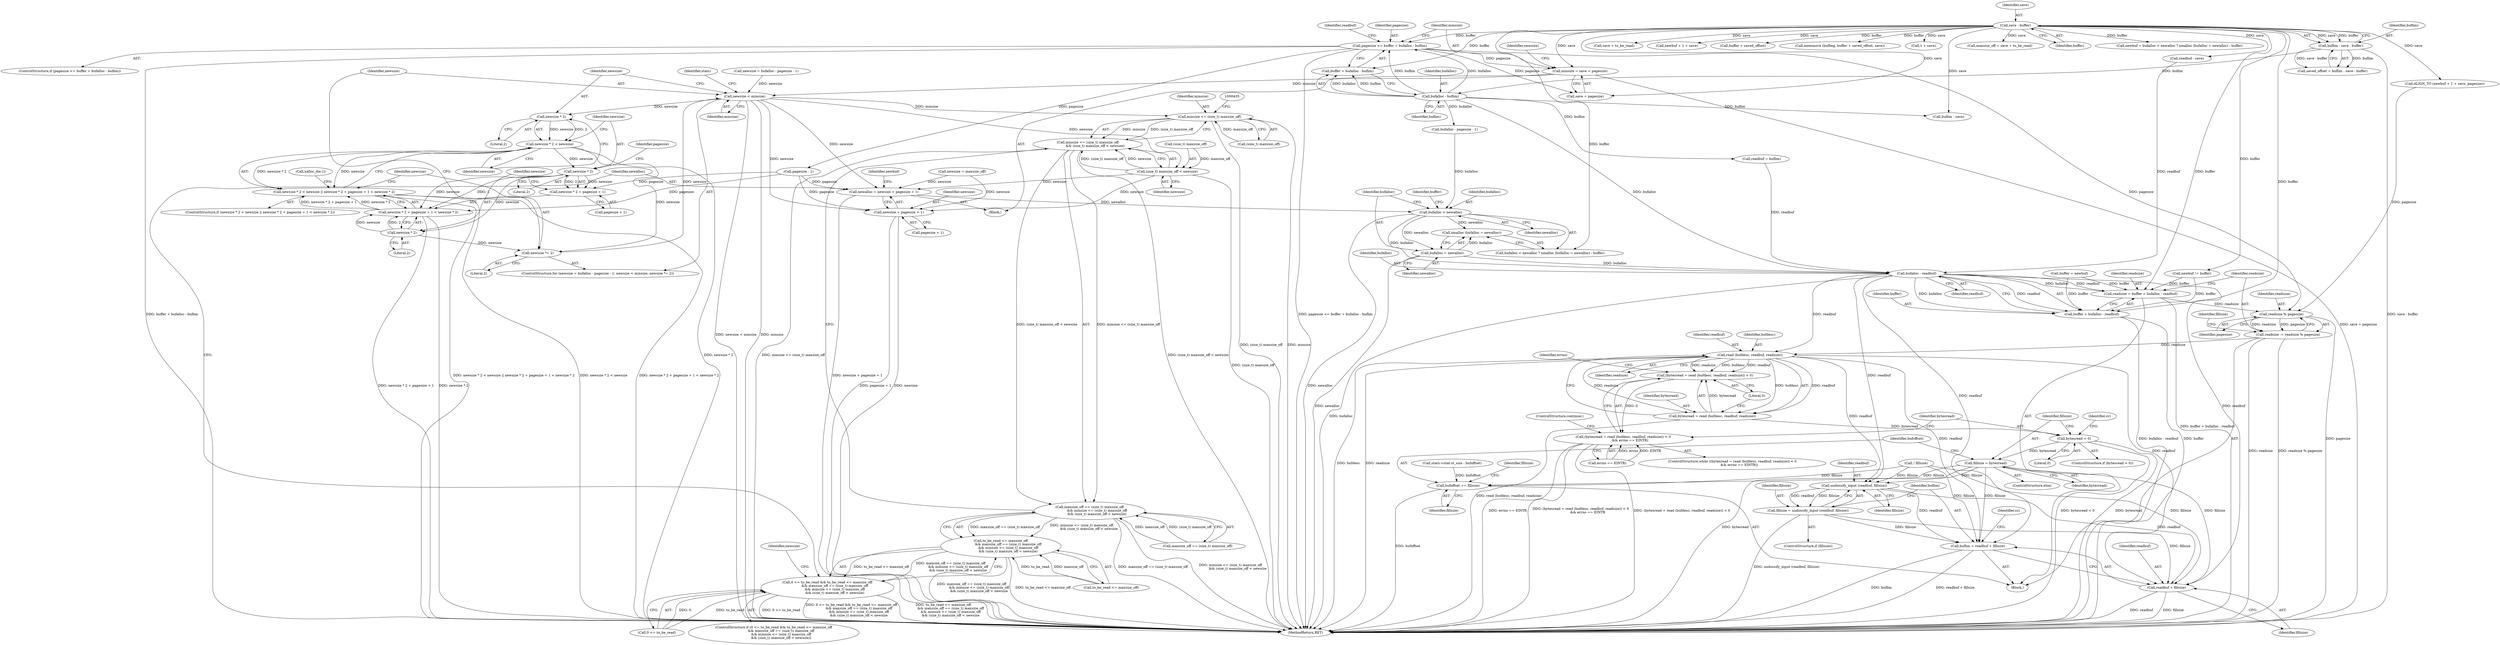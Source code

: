 digraph "0_savannah_8fcf61523644df42e1905c81bed26838e0b04f91@integer" {
"1000347" [label="(Call,minsize = save + pagesize)"];
"1000324" [label="(Call,save - buffer)"];
"1000328" [label="(Call,pagesize <= buffer + bufalloc - buflim)"];
"1000332" [label="(Call,bufalloc - buflim)"];
"1000322" [label="(Call,buflim - save - buffer)"];
"1000363" [label="(Call,newsize < minsize)"];
"1000372" [label="(Call,newsize * 2)"];
"1000371" [label="(Call,newsize * 2 < newsize)"];
"1000366" [label="(Call,newsize *= 2)"];
"1000370" [label="(Call,newsize * 2 < newsize || newsize * 2 + pagesize + 1 < newsize * 2)"];
"1000378" [label="(Call,newsize * 2)"];
"1000376" [label="(Call,newsize * 2 + pagesize + 1 < newsize * 2)"];
"1000377" [label="(Call,newsize * 2 + pagesize + 1)"];
"1000384" [label="(Call,newsize * 2)"];
"1000428" [label="(Call,minsize <= (size_t) maxsize_off)"];
"1000427" [label="(Call,minsize <= (size_t) maxsize_off\n              && (size_t) maxsize_off < newsize)"];
"1000421" [label="(Call,maxsize_off == (size_t) maxsize_off\n              && minsize <= (size_t) maxsize_off\n              && (size_t) maxsize_off < newsize)"];
"1000417" [label="(Call,to_be_read <= maxsize_off\n              && maxsize_off == (size_t) maxsize_off\n              && minsize <= (size_t) maxsize_off\n              && (size_t) maxsize_off < newsize)"];
"1000413" [label="(Call,0 <= to_be_read && to_be_read <= maxsize_off\n              && maxsize_off == (size_t) maxsize_off\n              && minsize <= (size_t) maxsize_off\n              && (size_t) maxsize_off < newsize)"];
"1000433" [label="(Call,(size_t) maxsize_off < newsize)"];
"1000441" [label="(Call,newalloc = newsize + pagesize + 1)"];
"1000451" [label="(Call,bufalloc < newalloc)"];
"1000454" [label="(Call,xmalloc (bufalloc = newalloc))"];
"1000455" [label="(Call,bufalloc = newalloc)"];
"1000499" [label="(Call,bufalloc - readbuf)"];
"1000495" [label="(Call,readsize = buffer + bufalloc - readbuf)"];
"1000504" [label="(Call,readsize % pagesize)"];
"1000502" [label="(Call,readsize -= readsize % pagesize)"];
"1000517" [label="(Call,read (bufdesc, readbuf, readsize))"];
"1000514" [label="(Call,(bytesread = read (bufdesc, readbuf, readsize)) < 0)"];
"1000513" [label="(Call,(bytesread = read (bufdesc, readbuf, readsize)) < 0\n             && errno == EINTR)"];
"1000515" [label="(Call,bytesread = read (bufdesc, readbuf, readsize))"];
"1000527" [label="(Call,bytesread < 0)"];
"1000534" [label="(Call,fillsize = bytesread)"];
"1000537" [label="(Call,bufoffset += fillsize)"];
"1000544" [label="(Call,undossify_input (readbuf, fillsize))"];
"1000542" [label="(Call,fillsize = undossify_input (readbuf, fillsize))"];
"1000547" [label="(Call,buflim = readbuf + fillsize)"];
"1000549" [label="(Call,readbuf + fillsize)"];
"1000497" [label="(Call,buffer + bufalloc - readbuf)"];
"1000443" [label="(Call,newsize + pagesize + 1)"];
"1000334" [label="(Identifier,buflim)"];
"1000381" [label="(Call,pagesize + 1)"];
"1000500" [label="(Identifier,bufalloc)"];
"1000449" [label="(Identifier,newbuf)"];
"1000409" [label="(Call,save + to_be_read)"];
"1000363" [label="(Call,newsize < minsize)"];
"1000452" [label="(Identifier,bufalloc)"];
"1000330" [label="(Call,buffer + bufalloc - buflim)"];
"1000549" [label="(Call,readbuf + fillsize)"];
"1000462" [label="(Call,newbuf + 1 + save)"];
"1000386" [label="(Literal,2)"];
"1000456" [label="(Identifier,bufalloc)"];
"1000497" [label="(Call,buffer + bufalloc - readbuf)"];
"1000422" [label="(Call,maxsize_off == (size_t) maxsize_off)"];
"1000541" [label="(Identifier,fillsize)"];
"1000370" [label="(Call,newsize * 2 < newsize || newsize * 2 + pagesize + 1 < newsize * 2)"];
"1000439" [label="(Identifier,newsize)"];
"1000458" [label="(Identifier,buffer)"];
"1000513" [label="(Call,(bytesread = read (bufdesc, readbuf, readsize)) < 0\n             && errno == EINTR)"];
"1000378" [label="(Call,newsize * 2)"];
"1000546" [label="(Identifier,fillsize)"];
"1000413" [label="(Call,0 <= to_be_read && to_be_read <= maxsize_off\n              && maxsize_off == (size_t) maxsize_off\n              && minsize <= (size_t) maxsize_off\n              && (size_t) maxsize_off < newsize)"];
"1000486" [label="(Call,newbuf != buffer)"];
"1000364" [label="(Identifier,newsize)"];
"1000427" [label="(Call,minsize <= (size_t) maxsize_off\n              && (size_t) maxsize_off < newsize)"];
"1000345" [label="(Block,)"];
"1000328" [label="(Call,pagesize <= buffer + bufalloc - buflim)"];
"1000544" [label="(Call,undossify_input (readbuf, fillsize))"];
"1000392" [label="(Identifier,stats)"];
"1000551" [label="(Identifier,fillsize)"];
"1000543" [label="(Identifier,fillsize)"];
"1000455" [label="(Call,bufalloc = newalloc)"];
"1000519" [label="(Identifier,readbuf)"];
"1000502" [label="(Call,readsize -= readsize % pagesize)"];
"1000385" [label="(Identifier,newsize)"];
"1000515" [label="(Call,bytesread = read (bufdesc, readbuf, readsize))"];
"1000514" [label="(Call,(bytesread = read (bufdesc, readbuf, readsize)) < 0)"];
"1000320" [label="(Call,saved_offset = buflim - save - buffer)"];
"1000445" [label="(Call,pagesize + 1)"];
"1000516" [label="(Identifier,bytesread)"];
"1000417" [label="(Call,to_be_read <= maxsize_off\n              && maxsize_off == (size_t) maxsize_off\n              && minsize <= (size_t) maxsize_off\n              && (size_t) maxsize_off < newsize)"];
"1000375" [label="(Identifier,newsize)"];
"1000325" [label="(Identifier,save)"];
"1000520" [label="(Identifier,readsize)"];
"1000538" [label="(Identifier,bufoffset)"];
"1001408" [label="(MethodReturn,RET)"];
"1000512" [label="(ControlStructure,while ((bytesread = read (bufdesc, readbuf, readsize)) < 0\n             && errno == EINTR))"];
"1000475" [label="(Call,buffer + saved_offset)"];
"1000442" [label="(Identifier,newalloc)"];
"1000366" [label="(Call,newsize *= 2)"];
"1000376" [label="(Call,newsize * 2 + pagesize + 1 < newsize * 2)"];
"1000470" [label="(Call,readbuf - save)"];
"1000450" [label="(Call,bufalloc < newalloc ? xmalloc (bufalloc = newalloc) : buffer)"];
"1000473" [label="(Call,memmove (bufbeg, buffer + saved_offset, save))"];
"1000542" [label="(Call,fillsize = undossify_input (readbuf, fillsize))"];
"1000324" [label="(Call,save - buffer)"];
"1000341" [label="(Call,buflim - save)"];
"1000430" [label="(Call,(size_t) maxsize_off)"];
"1000536" [label="(Identifier,bytesread)"];
"1000501" [label="(Identifier,readbuf)"];
"1000499" [label="(Call,bufalloc - readbuf)"];
"1000503" [label="(Identifier,readsize)"];
"1000550" [label="(Identifier,readbuf)"];
"1000327" [label="(ControlStructure,if (pagesize <= buffer + bufalloc - buflim))"];
"1000337" [label="(Identifier,readbuf)"];
"1000336" [label="(Call,readbuf = buflim)"];
"1000365" [label="(Identifier,minsize)"];
"1000438" [label="(Call,newsize = maxsize_off)"];
"1000373" [label="(Identifier,newsize)"];
"1000457" [label="(Identifier,newalloc)"];
"1000323" [label="(Identifier,buflim)"];
"1000553" [label="(Identifier,cc)"];
"1000537" [label="(Call,bufoffset += fillsize)"];
"1000443" [label="(Call,newsize + pagesize + 1)"];
"1000412" [label="(ControlStructure,if (0 <= to_be_read && to_be_read <= maxsize_off\n              && maxsize_off == (size_t) maxsize_off\n              && minsize <= (size_t) maxsize_off\n              && (size_t) maxsize_off < newsize))"];
"1000504" [label="(Call,readsize % pagesize)"];
"1000387" [label="(Call,xalloc_die ())"];
"1000539" [label="(Identifier,fillsize)"];
"1000545" [label="(Identifier,readbuf)"];
"1000374" [label="(Literal,2)"];
"1000308" [label="(Block,)"];
"1000464" [label="(Call,1 + save)"];
"1000421" [label="(Call,maxsize_off == (size_t) maxsize_off\n              && minsize <= (size_t) maxsize_off\n              && (size_t) maxsize_off < newsize)"];
"1000347" [label="(Call,minsize = save + pagesize)"];
"1000349" [label="(Call,save + pagesize)"];
"1000357" [label="(Identifier,newsize)"];
"1000356" [label="(Call,newsize = bufalloc - pagesize - 1)"];
"1000496" [label="(Identifier,readsize)"];
"1000522" [label="(Call,errno == EINTR)"];
"1000382" [label="(Identifier,pagesize)"];
"1000495" [label="(Call,readsize = buffer + bufalloc - readbuf)"];
"1000498" [label="(Identifier,buffer)"];
"1000407" [label="(Call,maxsize_off = save + to_be_read)"];
"1000371" [label="(Call,newsize * 2 < newsize)"];
"1000367" [label="(Identifier,newsize)"];
"1000492" [label="(Call,buffer = newbuf)"];
"1000326" [label="(Identifier,buffer)"];
"1000547" [label="(Call,buflim = readbuf + fillsize)"];
"1000414" [label="(Call,0 <= to_be_read)"];
"1000433" [label="(Call,(size_t) maxsize_off < newsize)"];
"1000333" [label="(Identifier,bufalloc)"];
"1000329" [label="(Identifier,pagesize)"];
"1000437" [label="(Identifier,newsize)"];
"1000360" [label="(Call,pagesize - 1)"];
"1000509" [label="(Identifier,fillsize)"];
"1000548" [label="(Identifier,buflim)"];
"1000380" [label="(Literal,2)"];
"1000451" [label="(Call,bufalloc < newalloc)"];
"1000454" [label="(Call,xmalloc (bufalloc = newalloc))"];
"1000506" [label="(Identifier,pagesize)"];
"1000428" [label="(Call,minsize <= (size_t) maxsize_off)"];
"1000529" [label="(Literal,0)"];
"1000533" [label="(ControlStructure,else)"];
"1000372" [label="(Call,newsize * 2)"];
"1000399" [label="(Call,stats->stat.st_size - bufoffset)"];
"1000531" [label="(Identifier,cc)"];
"1000384" [label="(Call,newsize * 2)"];
"1000369" [label="(ControlStructure,if (newsize * 2 < newsize || newsize * 2 + pagesize + 1 < newsize * 2))"];
"1000526" [label="(ControlStructure,if (bytesread < 0))"];
"1000534" [label="(Call,fillsize = bytesread)"];
"1000348" [label="(Identifier,minsize)"];
"1000528" [label="(Identifier,bytesread)"];
"1000332" [label="(Call,bufalloc - buflim)"];
"1000508" [label="(Call,! fillsize)"];
"1000527" [label="(Call,bytesread < 0)"];
"1000525" [label="(ControlStructure,continue;)"];
"1000355" [label="(ControlStructure,for (newsize = bufalloc - pagesize - 1; newsize < minsize; newsize *= 2))"];
"1000517" [label="(Call,read (bufdesc, readbuf, readsize))"];
"1000377" [label="(Call,newsize * 2 + pagesize + 1)"];
"1000523" [label="(Identifier,errno)"];
"1000429" [label="(Identifier,minsize)"];
"1000448" [label="(Call,newbuf = bufalloc < newalloc ? xmalloc (bufalloc = newalloc) : buffer)"];
"1000540" [label="(ControlStructure,if (fillsize))"];
"1000461" [label="(Call,ALIGN_TO (newbuf + 1 + save, pagesize))"];
"1000521" [label="(Literal,0)"];
"1000535" [label="(Identifier,fillsize)"];
"1000453" [label="(Identifier,newalloc)"];
"1000322" [label="(Call,buflim - save - buffer)"];
"1000505" [label="(Identifier,readsize)"];
"1000444" [label="(Identifier,newsize)"];
"1000434" [label="(Call,(size_t) maxsize_off)"];
"1000379" [label="(Identifier,newsize)"];
"1000418" [label="(Call,to_be_read <= maxsize_off)"];
"1000368" [label="(Literal,2)"];
"1000358" [label="(Call,bufalloc - pagesize - 1)"];
"1000441" [label="(Call,newalloc = newsize + pagesize + 1)"];
"1000518" [label="(Identifier,bufdesc)"];
"1000347" -> "1000345"  [label="AST: "];
"1000347" -> "1000349"  [label="CFG: "];
"1000348" -> "1000347"  [label="AST: "];
"1000349" -> "1000347"  [label="AST: "];
"1000357" -> "1000347"  [label="CFG: "];
"1000347" -> "1001408"  [label="DDG: save + pagesize"];
"1000324" -> "1000347"  [label="DDG: save"];
"1000328" -> "1000347"  [label="DDG: pagesize"];
"1000347" -> "1000363"  [label="DDG: minsize"];
"1000324" -> "1000322"  [label="AST: "];
"1000324" -> "1000326"  [label="CFG: "];
"1000325" -> "1000324"  [label="AST: "];
"1000326" -> "1000324"  [label="AST: "];
"1000322" -> "1000324"  [label="CFG: "];
"1000324" -> "1000322"  [label="DDG: save"];
"1000324" -> "1000322"  [label="DDG: buffer"];
"1000324" -> "1000328"  [label="DDG: buffer"];
"1000324" -> "1000330"  [label="DDG: buffer"];
"1000324" -> "1000341"  [label="DDG: save"];
"1000324" -> "1000349"  [label="DDG: save"];
"1000324" -> "1000407"  [label="DDG: save"];
"1000324" -> "1000409"  [label="DDG: save"];
"1000324" -> "1000448"  [label="DDG: buffer"];
"1000324" -> "1000450"  [label="DDG: buffer"];
"1000324" -> "1000461"  [label="DDG: save"];
"1000324" -> "1000462"  [label="DDG: save"];
"1000324" -> "1000464"  [label="DDG: save"];
"1000324" -> "1000470"  [label="DDG: save"];
"1000324" -> "1000473"  [label="DDG: buffer"];
"1000324" -> "1000475"  [label="DDG: buffer"];
"1000324" -> "1000486"  [label="DDG: buffer"];
"1000324" -> "1000495"  [label="DDG: buffer"];
"1000324" -> "1000497"  [label="DDG: buffer"];
"1000328" -> "1000327"  [label="AST: "];
"1000328" -> "1000330"  [label="CFG: "];
"1000329" -> "1000328"  [label="AST: "];
"1000330" -> "1000328"  [label="AST: "];
"1000337" -> "1000328"  [label="CFG: "];
"1000348" -> "1000328"  [label="CFG: "];
"1000328" -> "1001408"  [label="DDG: pagesize <= buffer + bufalloc - buflim"];
"1000328" -> "1001408"  [label="DDG: buffer + bufalloc - buflim"];
"1000332" -> "1000328"  [label="DDG: bufalloc"];
"1000332" -> "1000328"  [label="DDG: buflim"];
"1000328" -> "1000349"  [label="DDG: pagesize"];
"1000328" -> "1000360"  [label="DDG: pagesize"];
"1000328" -> "1000504"  [label="DDG: pagesize"];
"1000332" -> "1000330"  [label="AST: "];
"1000332" -> "1000334"  [label="CFG: "];
"1000333" -> "1000332"  [label="AST: "];
"1000334" -> "1000332"  [label="AST: "];
"1000330" -> "1000332"  [label="CFG: "];
"1000332" -> "1000330"  [label="DDG: bufalloc"];
"1000332" -> "1000330"  [label="DDG: buflim"];
"1000322" -> "1000332"  [label="DDG: buflim"];
"1000332" -> "1000336"  [label="DDG: buflim"];
"1000332" -> "1000341"  [label="DDG: buflim"];
"1000332" -> "1000358"  [label="DDG: bufalloc"];
"1000332" -> "1000499"  [label="DDG: bufalloc"];
"1000322" -> "1000320"  [label="AST: "];
"1000323" -> "1000322"  [label="AST: "];
"1000320" -> "1000322"  [label="CFG: "];
"1000322" -> "1001408"  [label="DDG: save - buffer"];
"1000322" -> "1000320"  [label="DDG: buflim"];
"1000322" -> "1000320"  [label="DDG: save - buffer"];
"1000363" -> "1000355"  [label="AST: "];
"1000363" -> "1000365"  [label="CFG: "];
"1000364" -> "1000363"  [label="AST: "];
"1000365" -> "1000363"  [label="AST: "];
"1000373" -> "1000363"  [label="CFG: "];
"1000392" -> "1000363"  [label="CFG: "];
"1000363" -> "1001408"  [label="DDG: minsize"];
"1000363" -> "1001408"  [label="DDG: newsize < minsize"];
"1000356" -> "1000363"  [label="DDG: newsize"];
"1000366" -> "1000363"  [label="DDG: newsize"];
"1000363" -> "1000372"  [label="DDG: newsize"];
"1000363" -> "1000428"  [label="DDG: minsize"];
"1000363" -> "1000433"  [label="DDG: newsize"];
"1000363" -> "1000441"  [label="DDG: newsize"];
"1000363" -> "1000443"  [label="DDG: newsize"];
"1000372" -> "1000371"  [label="AST: "];
"1000372" -> "1000374"  [label="CFG: "];
"1000373" -> "1000372"  [label="AST: "];
"1000374" -> "1000372"  [label="AST: "];
"1000375" -> "1000372"  [label="CFG: "];
"1000372" -> "1000371"  [label="DDG: newsize"];
"1000372" -> "1000371"  [label="DDG: 2"];
"1000371" -> "1000370"  [label="AST: "];
"1000371" -> "1000375"  [label="CFG: "];
"1000375" -> "1000371"  [label="AST: "];
"1000379" -> "1000371"  [label="CFG: "];
"1000370" -> "1000371"  [label="CFG: "];
"1000371" -> "1001408"  [label="DDG: newsize * 2"];
"1000371" -> "1000366"  [label="DDG: newsize"];
"1000371" -> "1000370"  [label="DDG: newsize * 2"];
"1000371" -> "1000370"  [label="DDG: newsize"];
"1000371" -> "1000378"  [label="DDG: newsize"];
"1000366" -> "1000355"  [label="AST: "];
"1000366" -> "1000368"  [label="CFG: "];
"1000367" -> "1000366"  [label="AST: "];
"1000368" -> "1000366"  [label="AST: "];
"1000364" -> "1000366"  [label="CFG: "];
"1000384" -> "1000366"  [label="DDG: newsize"];
"1000370" -> "1000369"  [label="AST: "];
"1000370" -> "1000376"  [label="CFG: "];
"1000376" -> "1000370"  [label="AST: "];
"1000387" -> "1000370"  [label="CFG: "];
"1000367" -> "1000370"  [label="CFG: "];
"1000370" -> "1001408"  [label="DDG: newsize * 2 + pagesize + 1 < newsize * 2"];
"1000370" -> "1001408"  [label="DDG: newsize * 2 < newsize || newsize * 2 + pagesize + 1 < newsize * 2"];
"1000370" -> "1001408"  [label="DDG: newsize * 2 < newsize"];
"1000376" -> "1000370"  [label="DDG: newsize * 2 + pagesize + 1"];
"1000376" -> "1000370"  [label="DDG: newsize * 2"];
"1000378" -> "1000377"  [label="AST: "];
"1000378" -> "1000380"  [label="CFG: "];
"1000379" -> "1000378"  [label="AST: "];
"1000380" -> "1000378"  [label="AST: "];
"1000382" -> "1000378"  [label="CFG: "];
"1000378" -> "1000376"  [label="DDG: newsize"];
"1000378" -> "1000376"  [label="DDG: 2"];
"1000378" -> "1000377"  [label="DDG: newsize"];
"1000378" -> "1000377"  [label="DDG: 2"];
"1000378" -> "1000384"  [label="DDG: newsize"];
"1000376" -> "1000384"  [label="CFG: "];
"1000377" -> "1000376"  [label="AST: "];
"1000384" -> "1000376"  [label="AST: "];
"1000376" -> "1001408"  [label="DDG: newsize * 2 + pagesize + 1"];
"1000376" -> "1001408"  [label="DDG: newsize * 2"];
"1000360" -> "1000376"  [label="DDG: pagesize"];
"1000384" -> "1000376"  [label="DDG: newsize"];
"1000384" -> "1000376"  [label="DDG: 2"];
"1000377" -> "1000381"  [label="CFG: "];
"1000381" -> "1000377"  [label="AST: "];
"1000385" -> "1000377"  [label="CFG: "];
"1000360" -> "1000377"  [label="DDG: pagesize"];
"1000384" -> "1000386"  [label="CFG: "];
"1000385" -> "1000384"  [label="AST: "];
"1000386" -> "1000384"  [label="AST: "];
"1000428" -> "1000427"  [label="AST: "];
"1000428" -> "1000430"  [label="CFG: "];
"1000429" -> "1000428"  [label="AST: "];
"1000430" -> "1000428"  [label="AST: "];
"1000435" -> "1000428"  [label="CFG: "];
"1000427" -> "1000428"  [label="CFG: "];
"1000428" -> "1001408"  [label="DDG: (size_t) maxsize_off"];
"1000428" -> "1001408"  [label="DDG: minsize"];
"1000428" -> "1000427"  [label="DDG: minsize"];
"1000428" -> "1000427"  [label="DDG: (size_t) maxsize_off"];
"1000430" -> "1000428"  [label="DDG: maxsize_off"];
"1000427" -> "1000421"  [label="AST: "];
"1000427" -> "1000433"  [label="CFG: "];
"1000433" -> "1000427"  [label="AST: "];
"1000421" -> "1000427"  [label="CFG: "];
"1000427" -> "1001408"  [label="DDG: minsize <= (size_t) maxsize_off"];
"1000427" -> "1001408"  [label="DDG: (size_t) maxsize_off < newsize"];
"1000427" -> "1000421"  [label="DDG: minsize <= (size_t) maxsize_off"];
"1000427" -> "1000421"  [label="DDG: (size_t) maxsize_off < newsize"];
"1000433" -> "1000427"  [label="DDG: (size_t) maxsize_off"];
"1000433" -> "1000427"  [label="DDG: newsize"];
"1000421" -> "1000417"  [label="AST: "];
"1000421" -> "1000422"  [label="CFG: "];
"1000422" -> "1000421"  [label="AST: "];
"1000417" -> "1000421"  [label="CFG: "];
"1000421" -> "1001408"  [label="DDG: minsize <= (size_t) maxsize_off\n              && (size_t) maxsize_off < newsize"];
"1000421" -> "1001408"  [label="DDG: maxsize_off == (size_t) maxsize_off"];
"1000421" -> "1000417"  [label="DDG: maxsize_off == (size_t) maxsize_off"];
"1000421" -> "1000417"  [label="DDG: minsize <= (size_t) maxsize_off\n              && (size_t) maxsize_off < newsize"];
"1000422" -> "1000421"  [label="DDG: maxsize_off"];
"1000422" -> "1000421"  [label="DDG: (size_t) maxsize_off"];
"1000417" -> "1000413"  [label="AST: "];
"1000417" -> "1000418"  [label="CFG: "];
"1000418" -> "1000417"  [label="AST: "];
"1000413" -> "1000417"  [label="CFG: "];
"1000417" -> "1001408"  [label="DDG: to_be_read <= maxsize_off"];
"1000417" -> "1001408"  [label="DDG: maxsize_off == (size_t) maxsize_off\n              && minsize <= (size_t) maxsize_off\n              && (size_t) maxsize_off < newsize"];
"1000417" -> "1000413"  [label="DDG: to_be_read <= maxsize_off"];
"1000417" -> "1000413"  [label="DDG: maxsize_off == (size_t) maxsize_off\n              && minsize <= (size_t) maxsize_off\n              && (size_t) maxsize_off < newsize"];
"1000418" -> "1000417"  [label="DDG: to_be_read"];
"1000418" -> "1000417"  [label="DDG: maxsize_off"];
"1000413" -> "1000412"  [label="AST: "];
"1000413" -> "1000414"  [label="CFG: "];
"1000414" -> "1000413"  [label="AST: "];
"1000439" -> "1000413"  [label="CFG: "];
"1000442" -> "1000413"  [label="CFG: "];
"1000413" -> "1001408"  [label="DDG: 0 <= to_be_read"];
"1000413" -> "1001408"  [label="DDG: 0 <= to_be_read && to_be_read <= maxsize_off\n              && maxsize_off == (size_t) maxsize_off\n              && minsize <= (size_t) maxsize_off\n              && (size_t) maxsize_off < newsize"];
"1000413" -> "1001408"  [label="DDG: to_be_read <= maxsize_off\n              && maxsize_off == (size_t) maxsize_off\n              && minsize <= (size_t) maxsize_off\n              && (size_t) maxsize_off < newsize"];
"1000414" -> "1000413"  [label="DDG: 0"];
"1000414" -> "1000413"  [label="DDG: to_be_read"];
"1000433" -> "1000437"  [label="CFG: "];
"1000434" -> "1000433"  [label="AST: "];
"1000437" -> "1000433"  [label="AST: "];
"1000433" -> "1001408"  [label="DDG: (size_t) maxsize_off"];
"1000434" -> "1000433"  [label="DDG: maxsize_off"];
"1000433" -> "1000441"  [label="DDG: newsize"];
"1000433" -> "1000443"  [label="DDG: newsize"];
"1000441" -> "1000345"  [label="AST: "];
"1000441" -> "1000443"  [label="CFG: "];
"1000442" -> "1000441"  [label="AST: "];
"1000443" -> "1000441"  [label="AST: "];
"1000449" -> "1000441"  [label="CFG: "];
"1000441" -> "1001408"  [label="DDG: newsize + pagesize + 1"];
"1000438" -> "1000441"  [label="DDG: newsize"];
"1000360" -> "1000441"  [label="DDG: pagesize"];
"1000441" -> "1000451"  [label="DDG: newalloc"];
"1000451" -> "1000450"  [label="AST: "];
"1000451" -> "1000453"  [label="CFG: "];
"1000452" -> "1000451"  [label="AST: "];
"1000453" -> "1000451"  [label="AST: "];
"1000456" -> "1000451"  [label="CFG: "];
"1000458" -> "1000451"  [label="CFG: "];
"1000451" -> "1001408"  [label="DDG: newalloc"];
"1000358" -> "1000451"  [label="DDG: bufalloc"];
"1000451" -> "1000454"  [label="DDG: newalloc"];
"1000451" -> "1000455"  [label="DDG: newalloc"];
"1000451" -> "1000499"  [label="DDG: bufalloc"];
"1000454" -> "1000450"  [label="AST: "];
"1000454" -> "1000455"  [label="CFG: "];
"1000455" -> "1000454"  [label="AST: "];
"1000450" -> "1000454"  [label="CFG: "];
"1000455" -> "1000454"  [label="DDG: bufalloc"];
"1000455" -> "1000457"  [label="CFG: "];
"1000456" -> "1000455"  [label="AST: "];
"1000457" -> "1000455"  [label="AST: "];
"1000455" -> "1001408"  [label="DDG: newalloc"];
"1000455" -> "1000499"  [label="DDG: bufalloc"];
"1000499" -> "1000497"  [label="AST: "];
"1000499" -> "1000501"  [label="CFG: "];
"1000500" -> "1000499"  [label="AST: "];
"1000501" -> "1000499"  [label="AST: "];
"1000497" -> "1000499"  [label="CFG: "];
"1000499" -> "1001408"  [label="DDG: bufalloc"];
"1000499" -> "1000495"  [label="DDG: bufalloc"];
"1000499" -> "1000495"  [label="DDG: readbuf"];
"1000499" -> "1000497"  [label="DDG: bufalloc"];
"1000499" -> "1000497"  [label="DDG: readbuf"];
"1000470" -> "1000499"  [label="DDG: readbuf"];
"1000336" -> "1000499"  [label="DDG: readbuf"];
"1000499" -> "1000517"  [label="DDG: readbuf"];
"1000499" -> "1000544"  [label="DDG: readbuf"];
"1000499" -> "1000547"  [label="DDG: readbuf"];
"1000499" -> "1000549"  [label="DDG: readbuf"];
"1000495" -> "1000308"  [label="AST: "];
"1000495" -> "1000497"  [label="CFG: "];
"1000496" -> "1000495"  [label="AST: "];
"1000497" -> "1000495"  [label="AST: "];
"1000503" -> "1000495"  [label="CFG: "];
"1000495" -> "1001408"  [label="DDG: buffer + bufalloc - readbuf"];
"1000486" -> "1000495"  [label="DDG: buffer"];
"1000492" -> "1000495"  [label="DDG: buffer"];
"1000495" -> "1000504"  [label="DDG: readsize"];
"1000504" -> "1000502"  [label="AST: "];
"1000504" -> "1000506"  [label="CFG: "];
"1000505" -> "1000504"  [label="AST: "];
"1000506" -> "1000504"  [label="AST: "];
"1000502" -> "1000504"  [label="CFG: "];
"1000504" -> "1001408"  [label="DDG: pagesize"];
"1000504" -> "1000502"  [label="DDG: readsize"];
"1000504" -> "1000502"  [label="DDG: pagesize"];
"1000461" -> "1000504"  [label="DDG: pagesize"];
"1000502" -> "1000308"  [label="AST: "];
"1000503" -> "1000502"  [label="AST: "];
"1000509" -> "1000502"  [label="CFG: "];
"1000502" -> "1001408"  [label="DDG: readsize"];
"1000502" -> "1001408"  [label="DDG: readsize % pagesize"];
"1000502" -> "1000517"  [label="DDG: readsize"];
"1000517" -> "1000515"  [label="AST: "];
"1000517" -> "1000520"  [label="CFG: "];
"1000518" -> "1000517"  [label="AST: "];
"1000519" -> "1000517"  [label="AST: "];
"1000520" -> "1000517"  [label="AST: "];
"1000515" -> "1000517"  [label="CFG: "];
"1000517" -> "1001408"  [label="DDG: readsize"];
"1000517" -> "1001408"  [label="DDG: bufdesc"];
"1000517" -> "1000514"  [label="DDG: bufdesc"];
"1000517" -> "1000514"  [label="DDG: readbuf"];
"1000517" -> "1000514"  [label="DDG: readsize"];
"1000517" -> "1000515"  [label="DDG: bufdesc"];
"1000517" -> "1000515"  [label="DDG: readbuf"];
"1000517" -> "1000515"  [label="DDG: readsize"];
"1000517" -> "1000544"  [label="DDG: readbuf"];
"1000517" -> "1000547"  [label="DDG: readbuf"];
"1000517" -> "1000549"  [label="DDG: readbuf"];
"1000514" -> "1000513"  [label="AST: "];
"1000514" -> "1000521"  [label="CFG: "];
"1000515" -> "1000514"  [label="AST: "];
"1000521" -> "1000514"  [label="AST: "];
"1000523" -> "1000514"  [label="CFG: "];
"1000513" -> "1000514"  [label="CFG: "];
"1000514" -> "1000513"  [label="DDG: 0"];
"1000515" -> "1000514"  [label="DDG: bytesread"];
"1000513" -> "1000512"  [label="AST: "];
"1000513" -> "1000522"  [label="CFG: "];
"1000522" -> "1000513"  [label="AST: "];
"1000525" -> "1000513"  [label="CFG: "];
"1000528" -> "1000513"  [label="CFG: "];
"1000513" -> "1001408"  [label="DDG: (bytesread = read (bufdesc, readbuf, readsize)) < 0\n             && errno == EINTR"];
"1000513" -> "1001408"  [label="DDG: (bytesread = read (bufdesc, readbuf, readsize)) < 0"];
"1000513" -> "1001408"  [label="DDG: errno == EINTR"];
"1000522" -> "1000513"  [label="DDG: errno"];
"1000522" -> "1000513"  [label="DDG: EINTR"];
"1000516" -> "1000515"  [label="AST: "];
"1000521" -> "1000515"  [label="CFG: "];
"1000515" -> "1001408"  [label="DDG: read (bufdesc, readbuf, readsize)"];
"1000515" -> "1000527"  [label="DDG: bytesread"];
"1000527" -> "1000526"  [label="AST: "];
"1000527" -> "1000529"  [label="CFG: "];
"1000528" -> "1000527"  [label="AST: "];
"1000529" -> "1000527"  [label="AST: "];
"1000531" -> "1000527"  [label="CFG: "];
"1000535" -> "1000527"  [label="CFG: "];
"1000527" -> "1001408"  [label="DDG: bytesread"];
"1000527" -> "1001408"  [label="DDG: bytesread < 0"];
"1000527" -> "1000534"  [label="DDG: bytesread"];
"1000534" -> "1000533"  [label="AST: "];
"1000534" -> "1000536"  [label="CFG: "];
"1000535" -> "1000534"  [label="AST: "];
"1000536" -> "1000534"  [label="AST: "];
"1000538" -> "1000534"  [label="CFG: "];
"1000534" -> "1001408"  [label="DDG: bytesread"];
"1000534" -> "1000537"  [label="DDG: fillsize"];
"1000534" -> "1000544"  [label="DDG: fillsize"];
"1000534" -> "1000547"  [label="DDG: fillsize"];
"1000534" -> "1000549"  [label="DDG: fillsize"];
"1000537" -> "1000308"  [label="AST: "];
"1000537" -> "1000539"  [label="CFG: "];
"1000538" -> "1000537"  [label="AST: "];
"1000539" -> "1000537"  [label="AST: "];
"1000541" -> "1000537"  [label="CFG: "];
"1000537" -> "1001408"  [label="DDG: bufoffset"];
"1000508" -> "1000537"  [label="DDG: fillsize"];
"1000399" -> "1000537"  [label="DDG: bufoffset"];
"1000544" -> "1000542"  [label="AST: "];
"1000544" -> "1000546"  [label="CFG: "];
"1000545" -> "1000544"  [label="AST: "];
"1000546" -> "1000544"  [label="AST: "];
"1000542" -> "1000544"  [label="CFG: "];
"1000544" -> "1000542"  [label="DDG: readbuf"];
"1000544" -> "1000542"  [label="DDG: fillsize"];
"1000508" -> "1000544"  [label="DDG: fillsize"];
"1000544" -> "1000547"  [label="DDG: readbuf"];
"1000544" -> "1000549"  [label="DDG: readbuf"];
"1000542" -> "1000540"  [label="AST: "];
"1000543" -> "1000542"  [label="AST: "];
"1000548" -> "1000542"  [label="CFG: "];
"1000542" -> "1001408"  [label="DDG: undossify_input (readbuf, fillsize)"];
"1000542" -> "1000547"  [label="DDG: fillsize"];
"1000542" -> "1000549"  [label="DDG: fillsize"];
"1000547" -> "1000308"  [label="AST: "];
"1000547" -> "1000549"  [label="CFG: "];
"1000548" -> "1000547"  [label="AST: "];
"1000549" -> "1000547"  [label="AST: "];
"1000553" -> "1000547"  [label="CFG: "];
"1000547" -> "1001408"  [label="DDG: buflim"];
"1000547" -> "1001408"  [label="DDG: readbuf + fillsize"];
"1000508" -> "1000547"  [label="DDG: fillsize"];
"1000549" -> "1000551"  [label="CFG: "];
"1000550" -> "1000549"  [label="AST: "];
"1000551" -> "1000549"  [label="AST: "];
"1000549" -> "1001408"  [label="DDG: readbuf"];
"1000549" -> "1001408"  [label="DDG: fillsize"];
"1000508" -> "1000549"  [label="DDG: fillsize"];
"1000498" -> "1000497"  [label="AST: "];
"1000497" -> "1001408"  [label="DDG: buffer"];
"1000497" -> "1001408"  [label="DDG: bufalloc - readbuf"];
"1000486" -> "1000497"  [label="DDG: buffer"];
"1000492" -> "1000497"  [label="DDG: buffer"];
"1000443" -> "1000445"  [label="CFG: "];
"1000444" -> "1000443"  [label="AST: "];
"1000445" -> "1000443"  [label="AST: "];
"1000443" -> "1001408"  [label="DDG: pagesize + 1"];
"1000443" -> "1001408"  [label="DDG: newsize"];
"1000438" -> "1000443"  [label="DDG: newsize"];
"1000360" -> "1000443"  [label="DDG: pagesize"];
}
